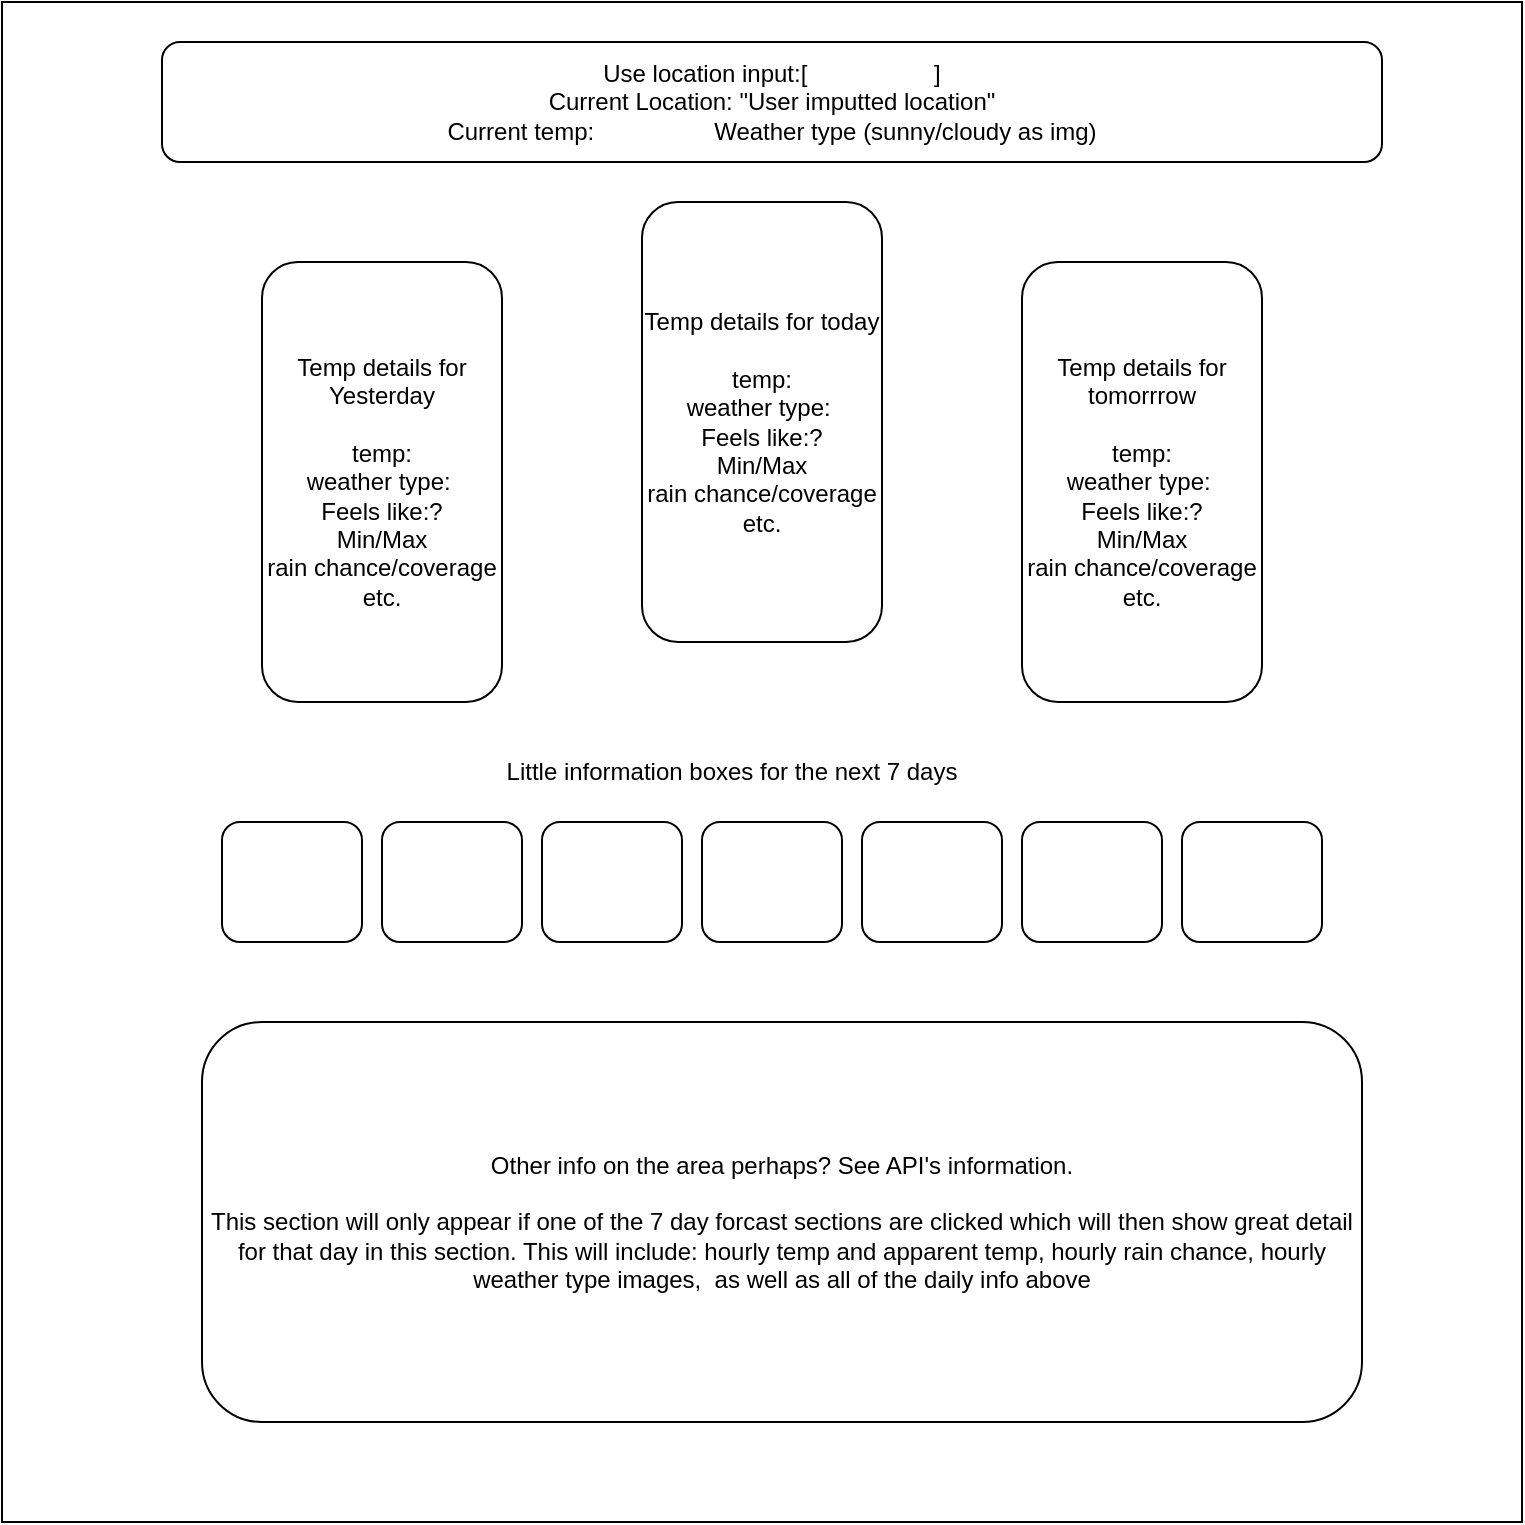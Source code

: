 <mxfile>
    <diagram id="pwrnCCXdlygUe7S9XfU-" name="Design Outline">
        <mxGraphModel dx="1308" dy="527" grid="1" gridSize="10" guides="1" tooltips="1" connect="1" arrows="1" fold="1" page="1" pageScale="1" pageWidth="850" pageHeight="1100" math="0" shadow="0">
            <root>
                <mxCell id="0"/>
                <mxCell id="1" parent="0"/>
                <mxCell id="2" value="" style="rounded=0;whiteSpace=wrap;html=1;" parent="1" vertex="1">
                    <mxGeometry x="40" y="40" width="760" height="760" as="geometry"/>
                </mxCell>
                <mxCell id="3" value="Use location input:[&amp;nbsp; &amp;nbsp; &amp;nbsp; &amp;nbsp; &amp;nbsp; &amp;nbsp; &amp;nbsp; &amp;nbsp; &amp;nbsp; &amp;nbsp;]&lt;br&gt;Current Location: &quot;User imputted location&quot;&lt;br&gt;Current temp:&lt;span style=&quot;white-space: pre;&quot;&gt;&#9;&lt;/span&gt;&lt;span style=&quot;white-space: pre;&quot;&gt;&#9;&lt;/span&gt;&lt;span style=&quot;white-space: pre;&quot;&gt;&#9;&lt;/span&gt;Weather type (sunny/cloudy as img)" style="rounded=1;whiteSpace=wrap;html=1;" parent="1" vertex="1">
                    <mxGeometry x="120" y="60" width="610" height="60" as="geometry"/>
                </mxCell>
                <mxCell id="4" value="Temp details for today&lt;br&gt;&lt;br&gt;temp:&lt;br&gt;weather type:&amp;nbsp;&lt;br&gt;Feels like:?&lt;br&gt;Min/Max&lt;br&gt;rain chance/coverage&lt;br&gt;etc." style="rounded=1;whiteSpace=wrap;html=1;" parent="1" vertex="1">
                    <mxGeometry x="360" y="140" width="120" height="220" as="geometry"/>
                </mxCell>
                <mxCell id="5" value="Temp details for tomorrrow&lt;br&gt;&lt;br&gt;temp:&lt;br&gt;weather type:&amp;nbsp;&lt;br&gt;Feels like:?&lt;br&gt;Min/Max&lt;br&gt;rain chance/coverage&lt;br&gt;etc." style="rounded=1;whiteSpace=wrap;html=1;" parent="1" vertex="1">
                    <mxGeometry x="550" y="170" width="120" height="220" as="geometry"/>
                </mxCell>
                <mxCell id="6" value="Temp details for Yesterday&lt;br&gt;&lt;br&gt;temp:&lt;br&gt;weather type:&amp;nbsp;&lt;br&gt;Feels like:?&lt;br&gt;Min/Max&lt;br&gt;rain chance/coverage&lt;br&gt;etc." style="rounded=1;whiteSpace=wrap;html=1;" parent="1" vertex="1">
                    <mxGeometry x="170" y="170" width="120" height="220" as="geometry"/>
                </mxCell>
                <mxCell id="7" value="" style="rounded=1;whiteSpace=wrap;html=1;" parent="1" vertex="1">
                    <mxGeometry x="390" y="450" width="70" height="60" as="geometry"/>
                </mxCell>
                <mxCell id="8" value="" style="rounded=1;whiteSpace=wrap;html=1;" parent="1" vertex="1">
                    <mxGeometry x="310" y="450" width="70" height="60" as="geometry"/>
                </mxCell>
                <mxCell id="9" value="" style="rounded=1;whiteSpace=wrap;html=1;" parent="1" vertex="1">
                    <mxGeometry x="230" y="450" width="70" height="60" as="geometry"/>
                </mxCell>
                <mxCell id="10" value="" style="rounded=1;whiteSpace=wrap;html=1;" parent="1" vertex="1">
                    <mxGeometry x="470" y="450" width="70" height="60" as="geometry"/>
                </mxCell>
                <mxCell id="11" value="" style="rounded=1;whiteSpace=wrap;html=1;" parent="1" vertex="1">
                    <mxGeometry x="550" y="450" width="70" height="60" as="geometry"/>
                </mxCell>
                <mxCell id="12" value="" style="rounded=1;whiteSpace=wrap;html=1;" parent="1" vertex="1">
                    <mxGeometry x="630" y="450" width="70" height="60" as="geometry"/>
                </mxCell>
                <mxCell id="13" value="" style="rounded=1;whiteSpace=wrap;html=1;" parent="1" vertex="1">
                    <mxGeometry x="150" y="450" width="70" height="60" as="geometry"/>
                </mxCell>
                <mxCell id="14" value="Little information boxes for the next 7 days" style="text;html=1;strokeColor=none;fillColor=none;align=center;verticalAlign=middle;whiteSpace=wrap;rounded=0;" parent="1" vertex="1">
                    <mxGeometry x="200" y="410" width="410" height="30" as="geometry"/>
                </mxCell>
                <mxCell id="15" value="Other info on the area perhaps? See API's information.&lt;br&gt;&lt;br&gt;This section will only appear if one of the 7 day forcast sections are clicked which will then show great detail for that day in this section. This will include: hourly temp and apparent temp, hourly rain chance, hourly weather type images,&amp;nbsp; as well as all of the daily info above" style="rounded=1;whiteSpace=wrap;html=1;" parent="1" vertex="1">
                    <mxGeometry x="140" y="550" width="580" height="200" as="geometry"/>
                </mxCell>
            </root>
        </mxGraphModel>
    </diagram>
    <diagram id="sW8JoKhOhYJsK1nYOHfo" name="Design Sprint">
        <mxGraphModel dx="812" dy="659" grid="1" gridSize="10" guides="1" tooltips="1" connect="1" arrows="1" fold="1" page="1" pageScale="1" pageWidth="850" pageHeight="1100" math="0" shadow="0">
            <root>
                <mxCell id="0"/>
                <mxCell id="1" parent="0"/>
                <mxCell id="E-a7gZm_dDBSbTcGdw83-3" value="" style="edgeStyle=none;html=1;" parent="1" source="E-a7gZm_dDBSbTcGdw83-1" target="E-a7gZm_dDBSbTcGdw83-2" edge="1">
                    <mxGeometry relative="1" as="geometry"/>
                </mxCell>
                <mxCell id="E-a7gZm_dDBSbTcGdw83-1" value="Create HTML" style="rounded=0;whiteSpace=wrap;html=1;strokeColor=#00FF00;" parent="1" vertex="1">
                    <mxGeometry x="80" y="40" width="120" height="60" as="geometry"/>
                </mxCell>
                <mxCell id="E-a7gZm_dDBSbTcGdw83-5" value="" style="edgeStyle=none;html=1;" parent="1" source="E-a7gZm_dDBSbTcGdw83-2" target="E-a7gZm_dDBSbTcGdw83-4" edge="1">
                    <mxGeometry relative="1" as="geometry"/>
                </mxCell>
                <mxCell id="E-a7gZm_dDBSbTcGdw83-2" value="Create CSS" style="whiteSpace=wrap;html=1;rounded=0;strokeColor=#00FF00;" parent="1" vertex="1">
                    <mxGeometry x="80" y="120" width="120" height="60" as="geometry"/>
                </mxCell>
                <mxCell id="E-a7gZm_dDBSbTcGdw83-7" value="" style="edgeStyle=none;html=1;" parent="1" source="E-a7gZm_dDBSbTcGdw83-4" target="E-a7gZm_dDBSbTcGdw83-6" edge="1">
                    <mxGeometry relative="1" as="geometry"/>
                </mxCell>
                <mxCell id="E-a7gZm_dDBSbTcGdw83-4" value="Create JS" style="whiteSpace=wrap;html=1;rounded=0;strokeColor=#00FF00;" parent="1" vertex="1">
                    <mxGeometry x="80" y="200" width="120" height="60" as="geometry"/>
                </mxCell>
                <mxCell id="E-a7gZm_dDBSbTcGdw83-9" value="" style="edgeStyle=none;html=1;" parent="1" source="E-a7gZm_dDBSbTcGdw83-6" target="E-a7gZm_dDBSbTcGdw83-8" edge="1">
                    <mxGeometry relative="1" as="geometry"/>
                </mxCell>
                <mxCell id="E-a7gZm_dDBSbTcGdw83-6" value="Link files" style="whiteSpace=wrap;html=1;rounded=0;strokeColor=#00FF00;" parent="1" vertex="1">
                    <mxGeometry x="80" y="280" width="120" height="60" as="geometry"/>
                </mxCell>
                <mxCell id="E-a7gZm_dDBSbTcGdw83-19" value="" style="edgeStyle=none;html=1;" parent="1" source="E-a7gZm_dDBSbTcGdw83-8" target="E-a7gZm_dDBSbTcGdw83-16" edge="1">
                    <mxGeometry relative="1" as="geometry"/>
                </mxCell>
                <mxCell id="E-a7gZm_dDBSbTcGdw83-32" value="" style="edgeStyle=none;html=1;" parent="1" source="E-a7gZm_dDBSbTcGdw83-8" target="E-a7gZm_dDBSbTcGdw83-31" edge="1">
                    <mxGeometry relative="1" as="geometry"/>
                </mxCell>
                <mxCell id="E-a7gZm_dDBSbTcGdw83-8" value="Create Header" style="whiteSpace=wrap;html=1;rounded=0;strokeColor=#00FF00;" parent="1" vertex="1">
                    <mxGeometry x="80" y="360" width="120" height="60" as="geometry"/>
                </mxCell>
                <mxCell id="E-a7gZm_dDBSbTcGdw83-21" value="" style="edgeStyle=none;html=1;" parent="1" source="E-a7gZm_dDBSbTcGdw83-14" target="E-a7gZm_dDBSbTcGdw83-20" edge="1">
                    <mxGeometry relative="1" as="geometry"/>
                </mxCell>
                <mxCell id="E-a7gZm_dDBSbTcGdw83-14" value="Stick to top" style="shape=parallelogram;perimeter=parallelogramPerimeter;whiteSpace=wrap;html=1;fixedSize=1;fillColor=#0050ef;fontColor=#ffffff;strokeColor=#00FF00;" parent="1" vertex="1">
                    <mxGeometry x="250" y="270" width="110" height="60" as="geometry"/>
                </mxCell>
                <mxCell id="E-a7gZm_dDBSbTcGdw83-18" value="" style="edgeStyle=none;html=1;" parent="1" source="E-a7gZm_dDBSbTcGdw83-16" target="E-a7gZm_dDBSbTcGdw83-14" edge="1">
                    <mxGeometry relative="1" as="geometry"/>
                </mxCell>
                <mxCell id="E-a7gZm_dDBSbTcGdw83-16" value="Create outline&lt;br&gt;&amp;nbsp;with 80% (?) &lt;br&gt;width" style="shape=parallelogram;perimeter=parallelogramPerimeter;whiteSpace=wrap;html=1;fixedSize=1;fillColor=#0050ef;fontColor=#ffffff;strokeColor=#00FF00;" parent="1" vertex="1">
                    <mxGeometry x="250" y="360" width="110" height="60" as="geometry"/>
                </mxCell>
                <mxCell id="E-a7gZm_dDBSbTcGdw83-23" value="" style="edgeStyle=none;html=1;" parent="1" source="E-a7gZm_dDBSbTcGdw83-20" target="E-a7gZm_dDBSbTcGdw83-22" edge="1">
                    <mxGeometry relative="1" as="geometry"/>
                </mxCell>
                <mxCell id="E-a7gZm_dDBSbTcGdw83-20" value="Add blank &lt;br&gt;input box" style="shape=parallelogram;perimeter=parallelogramPerimeter;whiteSpace=wrap;html=1;fixedSize=1;fillColor=#0050ef;fontColor=#ffffff;strokeColor=#00FF00;" parent="1" vertex="1">
                    <mxGeometry x="250" y="180" width="120" height="60" as="geometry"/>
                </mxCell>
                <mxCell id="E-a7gZm_dDBSbTcGdw83-25" value="" style="edgeStyle=none;html=1;" parent="1" source="E-a7gZm_dDBSbTcGdw83-22" target="E-a7gZm_dDBSbTcGdw83-24" edge="1">
                    <mxGeometry relative="1" as="geometry"/>
                </mxCell>
                <mxCell id="E-a7gZm_dDBSbTcGdw83-22" value="Add user location" style="shape=parallelogram;perimeter=parallelogramPerimeter;whiteSpace=wrap;html=1;fixedSize=1;fillColor=#0050ef;fontColor=#ffffff;strokeColor=#00FF00;" parent="1" vertex="1">
                    <mxGeometry x="250" y="90" width="120" height="60" as="geometry"/>
                </mxCell>
                <mxCell id="E-a7gZm_dDBSbTcGdw83-28" value="" style="edgeStyle=none;html=1;" parent="1" source="E-a7gZm_dDBSbTcGdw83-24" target="E-a7gZm_dDBSbTcGdw83-27" edge="1">
                    <mxGeometry relative="1" as="geometry"/>
                </mxCell>
                <mxCell id="E-a7gZm_dDBSbTcGdw83-24" value="Add Current &lt;br&gt;Temp" style="shape=parallelogram;perimeter=parallelogramPerimeter;whiteSpace=wrap;html=1;fixedSize=1;fillColor=#0050ef;fontColor=#ffffff;strokeColor=#00FF00;" parent="1" vertex="1">
                    <mxGeometry x="390" y="90" width="120" height="60" as="geometry"/>
                </mxCell>
                <mxCell id="E-a7gZm_dDBSbTcGdw83-30" value="" style="edgeStyle=none;html=1;" parent="1" source="E-a7gZm_dDBSbTcGdw83-27" target="E-a7gZm_dDBSbTcGdw83-29" edge="1">
                    <mxGeometry relative="1" as="geometry"/>
                </mxCell>
                <mxCell id="E-a7gZm_dDBSbTcGdw83-27" value="Add Current &lt;br&gt;Weather" style="shape=parallelogram;perimeter=parallelogramPerimeter;whiteSpace=wrap;html=1;fixedSize=1;fillColor=#0050ef;fontColor=#ffffff;strokeColor=#FF0000;" parent="1" vertex="1">
                    <mxGeometry x="390" y="180" width="120" height="60" as="geometry"/>
                </mxCell>
                <mxCell id="g54CuKLHQgBz8KitET7K-2" value="" style="edgeStyle=none;html=1;fontSize=13;" parent="1" source="E-a7gZm_dDBSbTcGdw83-29" target="g54CuKLHQgBz8KitET7K-1" edge="1">
                    <mxGeometry relative="1" as="geometry"/>
                </mxCell>
                <mxCell id="E-a7gZm_dDBSbTcGdw83-29" value="MVP Sprint" style="ellipse;whiteSpace=wrap;html=1;fillColor=#a20025;strokeColor=#6F0000;fontColor=#ffffff;" parent="1" vertex="1">
                    <mxGeometry x="410" y="270" width="80" height="80" as="geometry"/>
                </mxCell>
                <mxCell id="E-a7gZm_dDBSbTcGdw83-34" value="" style="edgeStyle=none;html=1;" parent="1" source="E-a7gZm_dDBSbTcGdw83-31" target="E-a7gZm_dDBSbTcGdw83-33" edge="1">
                    <mxGeometry relative="1" as="geometry"/>
                </mxCell>
                <mxCell id="E-a7gZm_dDBSbTcGdw83-31" value="Create Main" style="whiteSpace=wrap;html=1;rounded=0;strokeColor=#00FF00;" parent="1" vertex="1">
                    <mxGeometry x="80" y="450" width="120" height="60" as="geometry"/>
                </mxCell>
                <mxCell id="E-a7gZm_dDBSbTcGdw83-36" value="" style="edgeStyle=none;html=1;" parent="1" source="E-a7gZm_dDBSbTcGdw83-33" target="E-a7gZm_dDBSbTcGdw83-35" edge="1">
                    <mxGeometry relative="1" as="geometry"/>
                </mxCell>
                <mxCell id="8r9bIHVWYEslRnjeu-8d-3" value="" style="edgeStyle=none;html=1;dashed=1;" parent="1" source="E-a7gZm_dDBSbTcGdw83-33" target="8r9bIHVWYEslRnjeu-8d-2" edge="1">
                    <mxGeometry relative="1" as="geometry"/>
                </mxCell>
                <mxCell id="E-a7gZm_dDBSbTcGdw83-33" value="Create section for yesterday, today and tomorrow" style="whiteSpace=wrap;html=1;rounded=0;strokeColor=#00FF00;" parent="1" vertex="1">
                    <mxGeometry x="80" y="540" width="120" height="60" as="geometry"/>
                </mxCell>
                <mxCell id="E-a7gZm_dDBSbTcGdw83-38" value="" style="edgeStyle=none;html=1;" parent="1" source="E-a7gZm_dDBSbTcGdw83-35" target="E-a7gZm_dDBSbTcGdw83-37" edge="1">
                    <mxGeometry relative="1" as="geometry"/>
                </mxCell>
                <mxCell id="E-a7gZm_dDBSbTcGdw83-35" value="Set to grid&lt;br&gt;1 x 3" style="shape=parallelogram;perimeter=parallelogramPerimeter;whiteSpace=wrap;html=1;fixedSize=1;fillColor=#76608a;fontColor=#ffffff;strokeColor=#432D57;" parent="1" vertex="1">
                    <mxGeometry x="245" y="540" width="120" height="60" as="geometry"/>
                </mxCell>
                <mxCell id="E-a7gZm_dDBSbTcGdw83-40" value="" style="edgeStyle=none;html=1;" parent="1" source="E-a7gZm_dDBSbTcGdw83-37" target="E-a7gZm_dDBSbTcGdw83-39" edge="1">
                    <mxGeometry relative="1" as="geometry"/>
                </mxCell>
                <mxCell id="E-a7gZm_dDBSbTcGdw83-37" value="Create divs(?) &lt;br&gt;for &quot;today&quot;" style="shape=parallelogram;perimeter=parallelogramPerimeter;whiteSpace=wrap;html=1;fixedSize=1;fillColor=#76608a;fontColor=#ffffff;strokeColor=#432D57;" parent="1" vertex="1">
                    <mxGeometry x="390" y="540" width="120" height="60" as="geometry"/>
                </mxCell>
                <mxCell id="E-a7gZm_dDBSbTcGdw83-42" value="" style="edgeStyle=none;html=1;" parent="1" source="E-a7gZm_dDBSbTcGdw83-39" target="E-a7gZm_dDBSbTcGdw83-41" edge="1">
                    <mxGeometry relative="1" as="geometry"/>
                </mxCell>
                <mxCell id="E-a7gZm_dDBSbTcGdw83-39" value="Create sub divs&amp;nbsp;&lt;br&gt;for diff info" style="shape=parallelogram;perimeter=parallelogramPerimeter;whiteSpace=wrap;html=1;fixedSize=1;fillColor=#76608a;fontColor=#ffffff;strokeColor=#432D57;" parent="1" vertex="1">
                    <mxGeometry x="530" y="540" width="120" height="60" as="geometry"/>
                </mxCell>
                <mxCell id="E-a7gZm_dDBSbTcGdw83-44" value="" style="edgeStyle=none;html=1;" parent="1" source="E-a7gZm_dDBSbTcGdw83-41" target="E-a7gZm_dDBSbTcGdw83-43" edge="1">
                    <mxGeometry relative="1" as="geometry"/>
                </mxCell>
                <mxCell id="E-a7gZm_dDBSbTcGdw83-41" value="Create info &lt;br&gt;details" style="shape=parallelogram;perimeter=parallelogramPerimeter;whiteSpace=wrap;html=1;fixedSize=1;fillColor=#76608a;fontColor=#ffffff;strokeColor=#432D57;" parent="1" vertex="1">
                    <mxGeometry x="530" y="440" width="120" height="60" as="geometry"/>
                </mxCell>
                <mxCell id="E-a7gZm_dDBSbTcGdw83-48" value="" style="edgeStyle=none;html=1;" parent="1" source="E-a7gZm_dDBSbTcGdw83-43" target="E-a7gZm_dDBSbTcGdw83-47" edge="1">
                    <mxGeometry relative="1" as="geometry"/>
                </mxCell>
                <mxCell id="E-a7gZm_dDBSbTcGdw83-43" value="Creat text&amp;nbsp;&lt;br&gt;placeholders" style="shape=parallelogram;perimeter=parallelogramPerimeter;whiteSpace=wrap;html=1;fixedSize=1;fillColor=#76608a;fontColor=#ffffff;strokeColor=#432D57;" parent="1" vertex="1">
                    <mxGeometry x="530" y="350" width="120" height="60" as="geometry"/>
                </mxCell>
                <mxCell id="8r9bIHVWYEslRnjeu-8d-1" value="" style="edgeStyle=none;html=1;" parent="1" source="E-a7gZm_dDBSbTcGdw83-47" target="E-a7gZm_dDBSbTcGdw83-49" edge="1">
                    <mxGeometry relative="1" as="geometry"/>
                </mxCell>
                <mxCell id="E-a7gZm_dDBSbTcGdw83-47" value="Copy for &lt;br&gt;&amp;nbsp;yestderay and&amp;nbsp;&lt;br&gt;tomorrow" style="shape=parallelogram;perimeter=parallelogramPerimeter;whiteSpace=wrap;html=1;fixedSize=1;fillColor=#76608a;fontColor=#ffffff;strokeColor=#432D57;" parent="1" vertex="1">
                    <mxGeometry x="680" y="350" width="120" height="60" as="geometry"/>
                </mxCell>
                <mxCell id="E-a7gZm_dDBSbTcGdw83-49" value="Daily Sprint" style="ellipse;whiteSpace=wrap;html=1;fillColor=#a20025;strokeColor=#6F0000;fontColor=#ffffff;" parent="1" vertex="1">
                    <mxGeometry x="700" y="440" width="80" height="80" as="geometry"/>
                </mxCell>
                <mxCell id="8r9bIHVWYEslRnjeu-8d-2" value="TBD" style="whiteSpace=wrap;html=1;rounded=0;" parent="1" vertex="1">
                    <mxGeometry x="80" y="650" width="120" height="60" as="geometry"/>
                </mxCell>
                <mxCell id="l63NBs8bbf2dafo-lBHu-1" value="Design: HTML and CSS" style="text;html=1;strokeColor=none;fillColor=none;align=center;verticalAlign=middle;whiteSpace=wrap;rounded=0;fontSize=20;fontStyle=5;fontColor=#FFFFFF;" parent="1" vertex="1">
                    <mxGeometry x="273" y="10" width="305" height="30" as="geometry"/>
                </mxCell>
                <mxCell id="g54CuKLHQgBz8KitET7K-1" value="Mini Header Sprint" style="ellipse;whiteSpace=wrap;html=1;fillColor=#a20025;strokeColor=#6F0000;fontColor=#ffffff;" parent="1" vertex="1">
                    <mxGeometry x="520" y="220" width="80" height="80" as="geometry"/>
                </mxCell>
            </root>
        </mxGraphModel>
    </diagram>
    <diagram id="f0J7JzxES6gAKlsZXo95" name="MVP Sprint">
        <mxGraphModel dx="812" dy="659" grid="1" gridSize="10" guides="1" tooltips="1" connect="1" arrows="1" fold="1" page="1" pageScale="1" pageWidth="850" pageHeight="1100" math="0" shadow="0">
            <root>
                <mxCell id="0"/>
                <mxCell id="1" parent="0"/>
                <mxCell id="Eo0LRYMfDvI6t5-eJCYO-4" value="" style="edgeStyle=none;html=1;fontSize=20;fontColor=#FFFFFF;" parent="1" source="7ecKBjB1f46xMUsgGfbp-2" target="Eo0LRYMfDvI6t5-eJCYO-3" edge="1">
                    <mxGeometry relative="1" as="geometry"/>
                </mxCell>
                <mxCell id="7ecKBjB1f46xMUsgGfbp-2" value="Create basic API fetching function in Isolation (console.log)" style="rounded=0;whiteSpace=wrap;html=1;strokeColor=#00FF00;" parent="1" vertex="1">
                    <mxGeometry x="325" y="110" width="200" height="60" as="geometry"/>
                </mxCell>
                <mxCell id="Eo0LRYMfDvI6t5-eJCYO-1" value="MVP Sprint" style="text;html=1;strokeColor=none;fillColor=none;align=center;verticalAlign=middle;whiteSpace=wrap;rounded=0;fontSize=20;fontColor=#FFFFFF;" parent="1" vertex="1">
                    <mxGeometry x="363" y="50" width="125" height="30" as="geometry"/>
                </mxCell>
                <mxCell id="Eo0LRYMfDvI6t5-eJCYO-6" value="" style="edgeStyle=none;html=1;fontSize=12;fontColor=#FFFFFF;" parent="1" source="Eo0LRYMfDvI6t5-eJCYO-3" target="Eo0LRYMfDvI6t5-eJCYO-5" edge="1">
                    <mxGeometry relative="1" as="geometry"/>
                </mxCell>
                <mxCell id="Eo0LRYMfDvI6t5-eJCYO-3" value="Debug and fix" style="shape=process;whiteSpace=wrap;html=1;backgroundOutline=1;fontSize=20;fontColor=#FFFFFF;strokeColor=#00FF00;" parent="1" vertex="1">
                    <mxGeometry x="365" y="200" width="120" height="60" as="geometry"/>
                </mxCell>
                <mxCell id="Eo0LRYMfDvI6t5-eJCYO-8" value="" style="edgeStyle=none;html=1;fontSize=12;fontColor=#FFFFFF;" parent="1" source="Eo0LRYMfDvI6t5-eJCYO-5" target="Eo0LRYMfDvI6t5-eJCYO-7" edge="1">
                    <mxGeometry relative="1" as="geometry"/>
                </mxCell>
                <mxCell id="Eo0LRYMfDvI6t5-eJCYO-5" value="Change API link to include all required info and return data" style="rounded=0;whiteSpace=wrap;html=1;fontSize=12;fontColor=#FFFFFF;strokeColor=#00FF00;" parent="1" vertex="1">
                    <mxGeometry x="320" y="290" width="220" height="60" as="geometry"/>
                </mxCell>
                <mxCell id="Eo0LRYMfDvI6t5-eJCYO-10" value="" style="edgeStyle=none;html=1;fontSize=12;fontColor=#FFFFFF;" parent="1" source="Eo0LRYMfDvI6t5-eJCYO-7" target="Eo0LRYMfDvI6t5-eJCYO-9" edge="1">
                    <mxGeometry relative="1" as="geometry"/>
                </mxCell>
                <mxCell id="Eo0LRYMfDvI6t5-eJCYO-7" value="Read through API data layout" style="whiteSpace=wrap;html=1;fontColor=#FFFFFF;rounded=0;strokeColor=#00FF00;" parent="1" vertex="1">
                    <mxGeometry x="320" y="380" width="220" height="60" as="geometry"/>
                </mxCell>
                <mxCell id="Eo0LRYMfDvI6t5-eJCYO-12" value="" style="edgeStyle=none;html=1;fontSize=12;fontColor=#FFFFFF;" parent="1" source="Eo0LRYMfDvI6t5-eJCYO-9" target="Eo0LRYMfDvI6t5-eJCYO-11" edge="1">
                    <mxGeometry relative="1" as="geometry"/>
                </mxCell>
                <mxCell id="Eo0LRYMfDvI6t5-eJCYO-9" value="Create Const's for appropriate data locations" style="whiteSpace=wrap;html=1;fontColor=#FFFFFF;rounded=0;strokeColor=#00FF00;" parent="1" vertex="1">
                    <mxGeometry x="320" y="480" width="220" height="60" as="geometry"/>
                </mxCell>
                <mxCell id="Eo0LRYMfDvI6t5-eJCYO-14" value="" style="edgeStyle=none;html=1;fontSize=12;fontColor=#FFFFFF;" parent="1" source="Eo0LRYMfDvI6t5-eJCYO-11" target="Eo0LRYMfDvI6t5-eJCYO-13" edge="1">
                    <mxGeometry relative="1" as="geometry"/>
                </mxCell>
                <mxCell id="Eo0LRYMfDvI6t5-eJCYO-11" value="Create Header display function for required info" style="whiteSpace=wrap;html=1;fontColor=#FFFFFF;rounded=0;strokeColor=#00FF00;" parent="1" vertex="1">
                    <mxGeometry x="320" y="570" width="220" height="60" as="geometry"/>
                </mxCell>
                <mxCell id="Eo0LRYMfDvI6t5-eJCYO-16" value="" style="edgeStyle=none;html=1;fontSize=12;fontColor=#FFFFFF;" parent="1" source="Eo0LRYMfDvI6t5-eJCYO-13" target="Eo0LRYMfDvI6t5-eJCYO-15" edge="1">
                    <mxGeometry relative="1" as="geometry"/>
                </mxCell>
                <mxCell id="Eo0LRYMfDvI6t5-eJCYO-13" value="Create Loader function which calls the functions" style="whiteSpace=wrap;html=1;fontColor=#FFFFFF;rounded=0;strokeColor=#00FF00;" parent="1" vertex="1">
                    <mxGeometry x="320" y="660" width="220" height="60" as="geometry"/>
                </mxCell>
                <mxCell id="Eo0LRYMfDvI6t5-eJCYO-18" value="" style="edgeStyle=none;html=1;fontSize=12;fontColor=#FFFFFF;" parent="1" source="Eo0LRYMfDvI6t5-eJCYO-15" target="Eo0LRYMfDvI6t5-eJCYO-17" edge="1">
                    <mxGeometry relative="1" as="geometry"/>
                </mxCell>
                <mxCell id="Eo0LRYMfDvI6t5-eJCYO-15" value="Create variable and event watcher for user location input" style="whiteSpace=wrap;html=1;fontColor=#FFFFFF;rounded=0;strokeColor=#00FF00;" parent="1" vertex="1">
                    <mxGeometry x="320" y="750" width="220" height="60" as="geometry"/>
                </mxCell>
                <mxCell id="Eo0LRYMfDvI6t5-eJCYO-20" value="" style="edgeStyle=none;html=1;fontSize=12;fontColor=#FFFFFF;" parent="1" source="Eo0LRYMfDvI6t5-eJCYO-17" target="Eo0LRYMfDvI6t5-eJCYO-19" edge="1">
                    <mxGeometry relative="1" as="geometry"/>
                </mxCell>
                <mxCell id="Eo0LRYMfDvI6t5-eJCYO-25" value="" style="edgeStyle=none;html=1;fontSize=12;fontColor=#FFFFFF;" parent="1" source="Eo0LRYMfDvI6t5-eJCYO-17" target="Eo0LRYMfDvI6t5-eJCYO-24" edge="1">
                    <mxGeometry relative="1" as="geometry"/>
                </mxCell>
                <mxCell id="Eo0LRYMfDvI6t5-eJCYO-17" value="Create function to put user location to the API url" style="whiteSpace=wrap;html=1;fontColor=#FFFFFF;rounded=0;strokeColor=#00FF00;" parent="1" vertex="1">
                    <mxGeometry x="320" y="840" width="220" height="60" as="geometry"/>
                </mxCell>
                <mxCell id="Eo0LRYMfDvI6t5-eJCYO-19" value="Look into how to perform this.&lt;br&gt;Second API for lang/long?&lt;br&gt;Current API have the option?" style="shape=hexagon;perimeter=hexagonPerimeter2;whiteSpace=wrap;html=1;fixedSize=1;fontSize=12;fontColor=#FFFFFF;strokeColor=#00FF00;" parent="1" vertex="1">
                    <mxGeometry x="70" y="840" width="200" height="80" as="geometry"/>
                </mxCell>
                <mxCell id="Eo0LRYMfDvI6t5-eJCYO-21" value="Sprint Complete" style="ellipse;whiteSpace=wrap;html=1;fontColor=#ffffff;rounded=0;fillColor=#008a00;strokeColor=#FF8000;" parent="1" vertex="1">
                    <mxGeometry x="390" y="1010" width="80" height="80" as="geometry"/>
                </mxCell>
                <mxCell id="Eo0LRYMfDvI6t5-eJCYO-26" value="" style="edgeStyle=none;html=1;fontSize=12;fontColor=#FFFFFF;" parent="1" source="Eo0LRYMfDvI6t5-eJCYO-24" target="Eo0LRYMfDvI6t5-eJCYO-21" edge="1">
                    <mxGeometry relative="1" as="geometry"/>
                </mxCell>
                <mxCell id="Eo0LRYMfDvI6t5-eJCYO-24" value="Update fetch function to include arguements for user input" style="whiteSpace=wrap;html=1;fontColor=#FFFFFF;rounded=0;strokeColor=#00FF00;" parent="1" vertex="1">
                    <mxGeometry x="320" y="930" width="220" height="60" as="geometry"/>
                </mxCell>
            </root>
        </mxGraphModel>
    </diagram>
    <diagram id="M0NWXlINwRQralfYXhiM" name="Mini Header Sprint">
        <mxGraphModel dx="412" dy="527" grid="1" gridSize="10" guides="1" tooltips="1" connect="1" arrows="1" fold="1" page="1" pageScale="1" pageWidth="850" pageHeight="1100" math="0" shadow="0">
            <root>
                <mxCell id="0"/>
                <mxCell id="1" parent="0"/>
                <mxCell id="aeLSWF4SkV9iFRgNQgD2-8" value="" style="edgeStyle=none;html=1;fontSize=19;" parent="1" source="aeLSWF4SkV9iFRgNQgD2-5" target="aeLSWF4SkV9iFRgNQgD2-7" edge="1">
                    <mxGeometry relative="1" as="geometry"/>
                </mxCell>
                <mxCell id="aeLSWF4SkV9iFRgNQgD2-10" style="edgeStyle=none;html=1;exitX=0.75;exitY=1;exitDx=0;exitDy=0;entryX=0.5;entryY=0;entryDx=0;entryDy=0;fontSize=13;" parent="1" source="aeLSWF4SkV9iFRgNQgD2-5" target="aeLSWF4SkV9iFRgNQgD2-9" edge="1">
                    <mxGeometry relative="1" as="geometry"/>
                </mxCell>
                <mxCell id="aeLSWF4SkV9iFRgNQgD2-5" value="Find images/icons for the weather types" style="rounded=0;whiteSpace=wrap;html=1;strokeColor=#00FF00;fillColor=#000000;" parent="1" vertex="1">
                    <mxGeometry x="230" y="100" width="170" height="60" as="geometry"/>
                </mxCell>
                <mxCell id="aeLSWF4SkV9iFRgNQgD2-6" value="Images for weather" style="text;html=1;strokeColor=none;fillColor=none;align=center;verticalAlign=middle;whiteSpace=wrap;rounded=0;fontSize=19;" parent="1" vertex="1">
                    <mxGeometry x="205" y="40" width="220" height="30" as="geometry"/>
                </mxCell>
                <mxCell id="aeLSWF4SkV9iFRgNQgD2-12" style="edgeStyle=none;html=1;exitX=0.5;exitY=1;exitDx=0;exitDy=0;fontSize=13;" parent="1" source="aeLSWF4SkV9iFRgNQgD2-7" target="aeLSWF4SkV9iFRgNQgD2-11" edge="1">
                    <mxGeometry relative="1" as="geometry"/>
                </mxCell>
                <mxCell id="aeLSWF4SkV9iFRgNQgD2-7" value="Gather links for the icons to be used in the code" style="rounded=0;whiteSpace=wrap;html=1;strokeColor=#FFFFFF;fillColor=#000000;" parent="1" vertex="1">
                    <mxGeometry x="130" y="200" width="170" height="60" as="geometry"/>
                </mxCell>
                <mxCell id="aeLSWF4SkV9iFRgNQgD2-13" style="edgeStyle=none;html=1;exitX=0.5;exitY=1;exitDx=0;exitDy=0;fontSize=13;" parent="1" source="aeLSWF4SkV9iFRgNQgD2-9" target="aeLSWF4SkV9iFRgNQgD2-11" edge="1">
                    <mxGeometry relative="1" as="geometry"/>
                </mxCell>
                <mxCell id="aeLSWF4SkV9iFRgNQgD2-9" value="Save the icons to a file and then use them from the files." style="rounded=0;whiteSpace=wrap;html=1;strokeColor=#00FF00;fontSize=13;fillColor=#000000;" parent="1" vertex="1">
                    <mxGeometry x="340" y="200" width="170" height="60" as="geometry"/>
                </mxCell>
                <mxCell id="TBEnrWoK4V3Nn4ARezI4-2" value="" style="edgeStyle=none;html=1;" parent="1" source="aeLSWF4SkV9iFRgNQgD2-11" target="TBEnrWoK4V3Nn4ARezI4-1" edge="1">
                    <mxGeometry relative="1" as="geometry"/>
                </mxCell>
                <mxCell id="aeLSWF4SkV9iFRgNQgD2-11" value="Create an if statement either in a new function or in display" style="rounded=0;whiteSpace=wrap;html=1;strokeColor=#00FF00;fontSize=13;fillColor=#000000;" parent="1" vertex="1">
                    <mxGeometry x="175" y="330" width="280" height="60" as="geometry"/>
                </mxCell>
                <mxCell id="aeLSWF4SkV9iFRgNQgD2-14" value="Icon website to link later at bottom&lt;br&gt;&amp;lt;a target=&quot;_blank&quot; href=&quot;https://icons8.com/icon/tWaanYfjvDq4/partly-cloudy-day&quot;&amp;gt;Partly Cloudy Day&amp;lt;/a&amp;gt; icon by &amp;lt;a target=&quot;_blank&quot; href=&quot;https://icons8.com&quot;&amp;gt;Icons8&amp;lt;/a&amp;gt;" style="ellipse;shape=cloud;whiteSpace=wrap;html=1;strokeColor=#FFFFFF;fontSize=13;fillColor=#000000;" parent="1" vertex="1">
                    <mxGeometry x="810" y="240" width="570" height="240" as="geometry"/>
                </mxCell>
                <mxCell id="TBEnrWoK4V3Nn4ARezI4-3" value="" style="edgeStyle=none;html=1;" parent="1" source="TBEnrWoK4V3Nn4ARezI4-1" target="aeLSWF4SkV9iFRgNQgD2-14" edge="1">
                    <mxGeometry relative="1" as="geometry"/>
                </mxCell>
                <mxCell id="TBEnrWoK4V3Nn4ARezI4-1" value="Switch statement used as a new function" style="shape=process;whiteSpace=wrap;html=1;backgroundOutline=1;fontSize=13;fillColor=#000000;strokeColor=#00FF00;rounded=0;" parent="1" vertex="1">
                    <mxGeometry x="490" y="330" width="245" height="60" as="geometry"/>
                </mxCell>
                <mxCell id="TBEnrWoK4V3Nn4ARezI4-4" value="Additional function added to fix casing on the user input before assigning to header" style="rounded=0;whiteSpace=wrap;html=1;strokeColor=#00FF00;fillColor=#000000;" parent="1" vertex="1">
                    <mxGeometry x="180" y="440" width="280" height="60" as="geometry"/>
                </mxCell>
                <mxCell id="TBEnrWoK4V3Nn4ARezI4-5" value="Added redo image allowing the removal of input and submit button. Clicking redo image brings back the input and submit." style="rounded=0;whiteSpace=wrap;html=1;strokeColor=#00FF00;fillColor=#000000;" parent="1" vertex="1">
                    <mxGeometry x="180" y="530" width="280" height="60" as="geometry"/>
                </mxCell>
            </root>
        </mxGraphModel>
    </diagram>
    <diagram id="-NgrC8shHHIZitDW6hXY" name="Daily Sprint">
        <mxGraphModel dx="1308" dy="527" grid="1" gridSize="10" guides="1" tooltips="1" connect="1" arrows="1" fold="1" page="1" pageScale="1" pageWidth="850" pageHeight="1100" math="0" shadow="0">
            <root>
                <mxCell id="0"/>
                <mxCell id="1" parent="0"/>
                <mxCell id="vLLz2N2PEIo-5bt03SZy-1" value="Daily Information Spring" style="text;html=1;strokeColor=none;fillColor=none;align=center;verticalAlign=middle;whiteSpace=wrap;rounded=0;fontSize=22;" parent="1" vertex="1">
                    <mxGeometry x="130" y="40" width="500" height="30" as="geometry"/>
                </mxCell>
                <mxCell id="vLLz2N2PEIo-5bt03SZy-5" value="" style="edgeStyle=none;html=1;fontSize=13;" parent="1" source="vLLz2N2PEIo-5bt03SZy-2" target="vLLz2N2PEIo-5bt03SZy-4" edge="1">
                    <mxGeometry relative="1" as="geometry"/>
                </mxCell>
                <mxCell id="vLLz2N2PEIo-5bt03SZy-2" value="Gather weather information details of interest to be assigned to the daily.&lt;br&gt;Create a table in this planner" style="rounded=0;whiteSpace=wrap;html=1;strokeColor=#00FF00;fontSize=13;fillColor=#000000;" parent="1" vertex="1">
                    <mxGeometry x="160" y="80" width="440" height="60" as="geometry"/>
                </mxCell>
                <mxCell id="vLLz2N2PEIo-5bt03SZy-7" value="" style="edgeStyle=none;html=1;fontSize=13;" parent="1" source="vLLz2N2PEIo-5bt03SZy-4" target="vLLz2N2PEIo-5bt03SZy-6" edge="1">
                    <mxGeometry relative="1" as="geometry"/>
                </mxCell>
                <mxCell id="vLLz2N2PEIo-5bt03SZy-4" value="Create new API URL based on the new information required." style="rounded=0;whiteSpace=wrap;html=1;strokeColor=#00FF00;fontSize=13;fillColor=#000000;" parent="1" vertex="1">
                    <mxGeometry x="160" y="160" width="440" height="60" as="geometry"/>
                </mxCell>
                <mxCell id="vLLz2N2PEIo-5bt03SZy-9" value="" style="edgeStyle=none;html=1;fontSize=13;" parent="1" source="vLLz2N2PEIo-5bt03SZy-6" target="vLLz2N2PEIo-5bt03SZy-8" edge="1">
                    <mxGeometry relative="1" as="geometry"/>
                </mxCell>
                <mxCell id="vLLz2N2PEIo-5bt03SZy-6" value="Review the API object and update the information table with the info pathways" style="rounded=0;whiteSpace=wrap;html=1;strokeColor=#00FF00;fontSize=13;fillColor=#000000;" parent="1" vertex="1">
                    <mxGeometry x="160" y="240" width="440" height="60" as="geometry"/>
                </mxCell>
                <mxCell id="vLLz2N2PEIo-5bt03SZy-11" value="" style="edgeStyle=none;html=1;fontSize=13;" parent="1" source="vLLz2N2PEIo-5bt03SZy-8" target="vLLz2N2PEIo-5bt03SZy-10" edge="1">
                    <mxGeometry relative="1" as="geometry"/>
                </mxCell>
                <mxCell id="vLLz2N2PEIo-5bt03SZy-8" value="HTML: Update the daily sections to include a header for each piece of information and an accompanying paragraph. Set initial paragraph to &quot;Awaiting location&quot;" style="rounded=0;whiteSpace=wrap;html=1;strokeColor=#00FF00;fontSize=13;fillColor=#000000;" parent="1" vertex="1">
                    <mxGeometry x="160" y="320" width="440" height="60" as="geometry"/>
                </mxCell>
                <mxCell id="vLLz2N2PEIo-5bt03SZy-13" value="" style="edgeStyle=none;html=1;fontSize=13;" parent="1" source="vLLz2N2PEIo-5bt03SZy-10" target="vLLz2N2PEIo-5bt03SZy-12" edge="1">
                    <mxGeometry relative="1" as="geometry"/>
                </mxCell>
                <mxCell id="vLLz2N2PEIo-5bt03SZy-10" value="CSS: Set the daily containers to grid display with 2 columns to fix pairing. Set the header and image for weather type to take whole row." style="rounded=0;whiteSpace=wrap;html=1;strokeColor=#00FF00;fontSize=13;fillColor=#000000;" parent="1" vertex="1">
                    <mxGeometry x="160" y="400" width="440" height="60" as="geometry"/>
                </mxCell>
                <mxCell id="vLLz2N2PEIo-5bt03SZy-15" value="" style="edgeStyle=none;html=1;fontSize=13;" parent="1" source="vLLz2N2PEIo-5bt03SZy-12" target="vLLz2N2PEIo-5bt03SZy-14" edge="1">
                    <mxGeometry relative="1" as="geometry"/>
                </mxCell>
                <mxCell id="vLLz2N2PEIo-5bt03SZy-12" value="JS: Create function to update the daily information. Function should take weather data and day. If statement depending on the day inputted to change the information gathered and displayed." style="rounded=0;whiteSpace=wrap;html=1;strokeColor=#00FF00;fontSize=13;fillColor=#000000;" parent="1" vertex="1">
                    <mxGeometry x="160" y="480" width="440" height="60" as="geometry"/>
                </mxCell>
                <mxCell id="vLLz2N2PEIo-5bt03SZy-17" value="" style="edgeStyle=none;html=1;fontSize=13;" parent="1" source="vLLz2N2PEIo-5bt03SZy-14" target="vLLz2N2PEIo-5bt03SZy-16" edge="1">
                    <mxGeometry relative="1" as="geometry"/>
                </mxCell>
                <mxCell id="vLLz2N2PEIo-5bt03SZy-14" value="JS: Update the weather type function to also take the day so that the single function can update all sections." style="rounded=0;whiteSpace=wrap;html=1;strokeColor=#00FF00;fontSize=13;fillColor=#000000;" parent="1" vertex="1">
                    <mxGeometry x="160" y="560" width="440" height="60" as="geometry"/>
                </mxCell>
                <mxCell id="vLLz2N2PEIo-5bt03SZy-16" value="Update callAndDisplay function to include new functions and additional information needed." style="rounded=0;whiteSpace=wrap;html=1;strokeColor=#00FF00;fontSize=13;fillColor=#000000;" parent="1" vertex="1">
                    <mxGeometry x="160" y="640" width="440" height="60" as="geometry"/>
                </mxCell>
                <mxCell id="zt29LADaBkaU6sr0mBK9-1" value="Daily weather info&lt;br&gt;&lt;ul&gt;&lt;li&gt;Type of weather&lt;/li&gt;&lt;li style=&quot;&quot;&gt;Maximum Temperature&lt;/li&gt;&lt;li style=&quot;&quot;&gt;Minimum temperature&lt;/li&gt;&lt;li style=&quot;&quot;&gt;Maximum apparent temperature&lt;/li&gt;&lt;li style=&quot;&quot;&gt;Minimum apparent temperature&lt;/li&gt;&lt;li style=&quot;&quot;&gt;Rain chance&lt;/li&gt;&lt;li style=&quot;&quot;&gt;Wind speeds&lt;/li&gt;&lt;li style=&quot;&quot;&gt;Sunrise&lt;/li&gt;&lt;li style=&quot;&quot;&gt;Sunset&lt;/li&gt;&lt;/ul&gt;" style="whiteSpace=wrap;html=1;aspect=fixed;align=left;labelPosition=center;verticalLabelPosition=middle;verticalAlign=middle;" parent="1" vertex="1">
                    <mxGeometry x="930" y="70" width="240" height="240" as="geometry"/>
                </mxCell>
                <mxCell id="zt29LADaBkaU6sr0mBK9-2" value="https://api.open-meteo.com/v1/forecast?latitude=52.52&amp;longitude=13.41&amp;daily=weathercode,temperature_2m_max,temperature_2m_min,apparent_temperature_max,apparent_temperature_min,sunrise,sunset,precipitation_probability_max,windspeed_10m_max&amp;current_weather=true&amp;timezone=Europe%2FLondon&amp;past_days=1&amp;forecast_days=1" style="rounded=0;whiteSpace=wrap;html=1;" parent="1" vertex="1">
                    <mxGeometry x="870" y="660" width="760" height="290" as="geometry"/>
                </mxCell>
            </root>
        </mxGraphModel>
    </diagram>
    <diagram id="9-muJbVr12lNvr4feu3j" name="7-Day Forecast Sprint">
        <mxGraphModel dx="1308" dy="527" grid="1" gridSize="10" guides="1" tooltips="1" connect="1" arrows="1" fold="1" page="1" pageScale="1" pageWidth="850" pageHeight="1100" math="0" shadow="0">
            <root>
                <mxCell id="0"/>
                <mxCell id="1" parent="0"/>
                <mxCell id="buakQFmd89IYI6-JmA8u-1" value="7-Day Mini Forecast" style="text;html=1;strokeColor=none;fillColor=none;align=center;verticalAlign=middle;whiteSpace=wrap;rounded=0;fontColor=#FFFFFF;fontSize=20;" vertex="1" parent="1">
                    <mxGeometry x="260" y="50" width="250" height="30" as="geometry"/>
                </mxCell>
                <mxCell id="buakQFmd89IYI6-JmA8u-4" value="" style="edgeStyle=none;html=1;fontSize=15;fontColor=#FFFFFF;" edge="1" parent="1" source="buakQFmd89IYI6-JmA8u-2" target="buakQFmd89IYI6-JmA8u-3">
                    <mxGeometry relative="1" as="geometry"/>
                </mxCell>
                <mxCell id="buakQFmd89IYI6-JmA8u-2" value="Update URL to include addition 7 days" style="rounded=0;whiteSpace=wrap;html=1;fontSize=15;fontColor=#FFFFFF;" vertex="1" parent="1">
                    <mxGeometry x="200" y="110" width="400" height="60" as="geometry"/>
                </mxCell>
                <mxCell id="6RBvS8vupX5IbYY0tzb3-4" value="" style="edgeStyle=none;html=1;fontSize=15;fontColor=#FFFFFF;" edge="1" parent="1" source="buakQFmd89IYI6-JmA8u-3" target="6RBvS8vupX5IbYY0tzb3-3">
                    <mxGeometry relative="1" as="geometry"/>
                </mxCell>
                <mxCell id="buakQFmd89IYI6-JmA8u-3" value="HTML: Create a section/div to contain all the 7 day forcasts" style="rounded=0;whiteSpace=wrap;html=1;fontSize=15;fontColor=#FFFFFF;" vertex="1" parent="1">
                    <mxGeometry x="200" y="200" width="400" height="60" as="geometry"/>
                </mxCell>
                <mxCell id="6RBvS8vupX5IbYY0tzb3-6" value="" style="edgeStyle=none;html=1;fontSize=15;fontColor=#FFFFFF;" edge="1" parent="1" source="6RBvS8vupX5IbYY0tzb3-3" target="6RBvS8vupX5IbYY0tzb3-5">
                    <mxGeometry relative="1" as="geometry"/>
                </mxCell>
                <mxCell id="6RBvS8vupX5IbYY0tzb3-3" value="HTML: Create sections&amp;nbsp; for mini weather details:&lt;br&gt;Date, weather type image, temp min/max" style="rounded=0;whiteSpace=wrap;html=1;fontSize=15;fontColor=#FFFFFF;" vertex="1" parent="1">
                    <mxGeometry x="200" y="290" width="400" height="60" as="geometry"/>
                </mxCell>
                <mxCell id="6RBvS8vupX5IbYY0tzb3-8" value="" style="edgeStyle=none;html=1;fontSize=15;fontColor=#FFFFFF;" edge="1" parent="1" source="6RBvS8vupX5IbYY0tzb3-5" target="6RBvS8vupX5IbYY0tzb3-7">
                    <mxGeometry relative="1" as="geometry"/>
                </mxCell>
                <mxCell id="6RBvS8vupX5IbYY0tzb3-5" value="CSS: Style the boxes so that they look an dmove as needed" style="rounded=0;whiteSpace=wrap;html=1;fontSize=15;fontColor=#FFFFFF;" vertex="1" parent="1">
                    <mxGeometry x="200" y="370" width="400" height="60" as="geometry"/>
                </mxCell>
                <mxCell id="6RBvS8vupX5IbYY0tzb3-10" value="" style="edgeStyle=none;html=1;fontSize=15;fontColor=#FFFFFF;" edge="1" parent="1" source="6RBvS8vupX5IbYY0tzb3-7" target="6RBvS8vupX5IbYY0tzb3-9">
                    <mxGeometry relative="1" as="geometry"/>
                </mxCell>
                <mxCell id="6RBvS8vupX5IbYY0tzb3-7" value="JS: Create new function to display the infromation from the API. Function should update all boxes" style="rounded=0;whiteSpace=wrap;html=1;fontSize=15;fontColor=#FFFFFF;" vertex="1" parent="1">
                    <mxGeometry x="200" y="470" width="400" height="60" as="geometry"/>
                </mxCell>
                <mxCell id="6RBvS8vupX5IbYY0tzb3-12" value="" style="edgeStyle=none;html=1;fontSize=15;fontColor=#FFFFFF;" edge="1" parent="1" source="6RBvS8vupX5IbYY0tzb3-9" target="6RBvS8vupX5IbYY0tzb3-11">
                    <mxGeometry relative="1" as="geometry"/>
                </mxCell>
                <mxCell id="6RBvS8vupX5IbYY0tzb3-9" value="HTML: Create section for detailed forcast from next 7 days with layout and wording" style="rounded=0;whiteSpace=wrap;html=1;fontSize=15;fontColor=#FFFFFF;" vertex="1" parent="1">
                    <mxGeometry x="200" y="560" width="400" height="60" as="geometry"/>
                </mxCell>
                <mxCell id="6RBvS8vupX5IbYY0tzb3-14" value="" style="edgeStyle=none;html=1;fontSize=15;fontColor=#FFFFFF;" edge="1" parent="1" source="6RBvS8vupX5IbYY0tzb3-11" target="6RBvS8vupX5IbYY0tzb3-13">
                    <mxGeometry relative="1" as="geometry"/>
                </mxCell>
                <mxCell id="6RBvS8vupX5IbYY0tzb3-11" value="CSS: Style the box so it looks as required with the correct box layout and movements. Then set display to none." style="rounded=0;whiteSpace=wrap;html=1;fontSize=15;fontColor=#FFFFFF;" vertex="1" parent="1">
                    <mxGeometry x="200" y="650" width="400" height="60" as="geometry"/>
                </mxCell>
                <mxCell id="6RBvS8vupX5IbYY0tzb3-13" value="JS: New call function which requests data from the API that uses the latiLong function and a new API URL to get the data. Then a new display function which applies the data to the section and changes display setting.&amp;nbsp;" style="rounded=0;whiteSpace=wrap;html=1;fontSize=15;fontColor=#FFFFFF;" vertex="1" parent="1">
                    <mxGeometry x="200" y="740" width="400" height="140" as="geometry"/>
                </mxCell>
            </root>
        </mxGraphModel>
    </diagram>
    <diagram id="KRiCIlBdPpJr10u0LGFm" name="Bugs">
        <mxGraphModel dx="1308" dy="527" grid="1" gridSize="10" guides="1" tooltips="1" connect="1" arrows="1" fold="1" page="1" pageScale="1" pageWidth="850" pageHeight="1100" math="0" shadow="0">
            <root>
                <mxCell id="0"/>
                <mxCell id="1" parent="0"/>
                <mxCell id="21CiFUk3deN8TizrnJPc-1" value="&lt;ul&gt;&lt;li&gt;&lt;font color=&quot;#00ff00&quot;&gt;Case corrector does not work for locations with 2 words (e.g. New York)&lt;/font&gt;&lt;/li&gt;&lt;li&gt;&lt;br&gt;&lt;/li&gt;&lt;/ul&gt;" style="rounded=0;whiteSpace=wrap;html=1;align=left;" parent="1" vertex="1">
                    <mxGeometry x="100" y="140" width="500" height="220" as="geometry"/>
                </mxCell>
                <mxCell id="21CiFUk3deN8TizrnJPc-2" value="Bugs" style="text;html=1;strokeColor=none;fillColor=none;align=center;verticalAlign=middle;whiteSpace=wrap;rounded=0;fontSize=19;" parent="1" vertex="1">
                    <mxGeometry x="330" y="80" width="60" height="30" as="geometry"/>
                </mxCell>
            </root>
        </mxGraphModel>
    </diagram>
</mxfile>